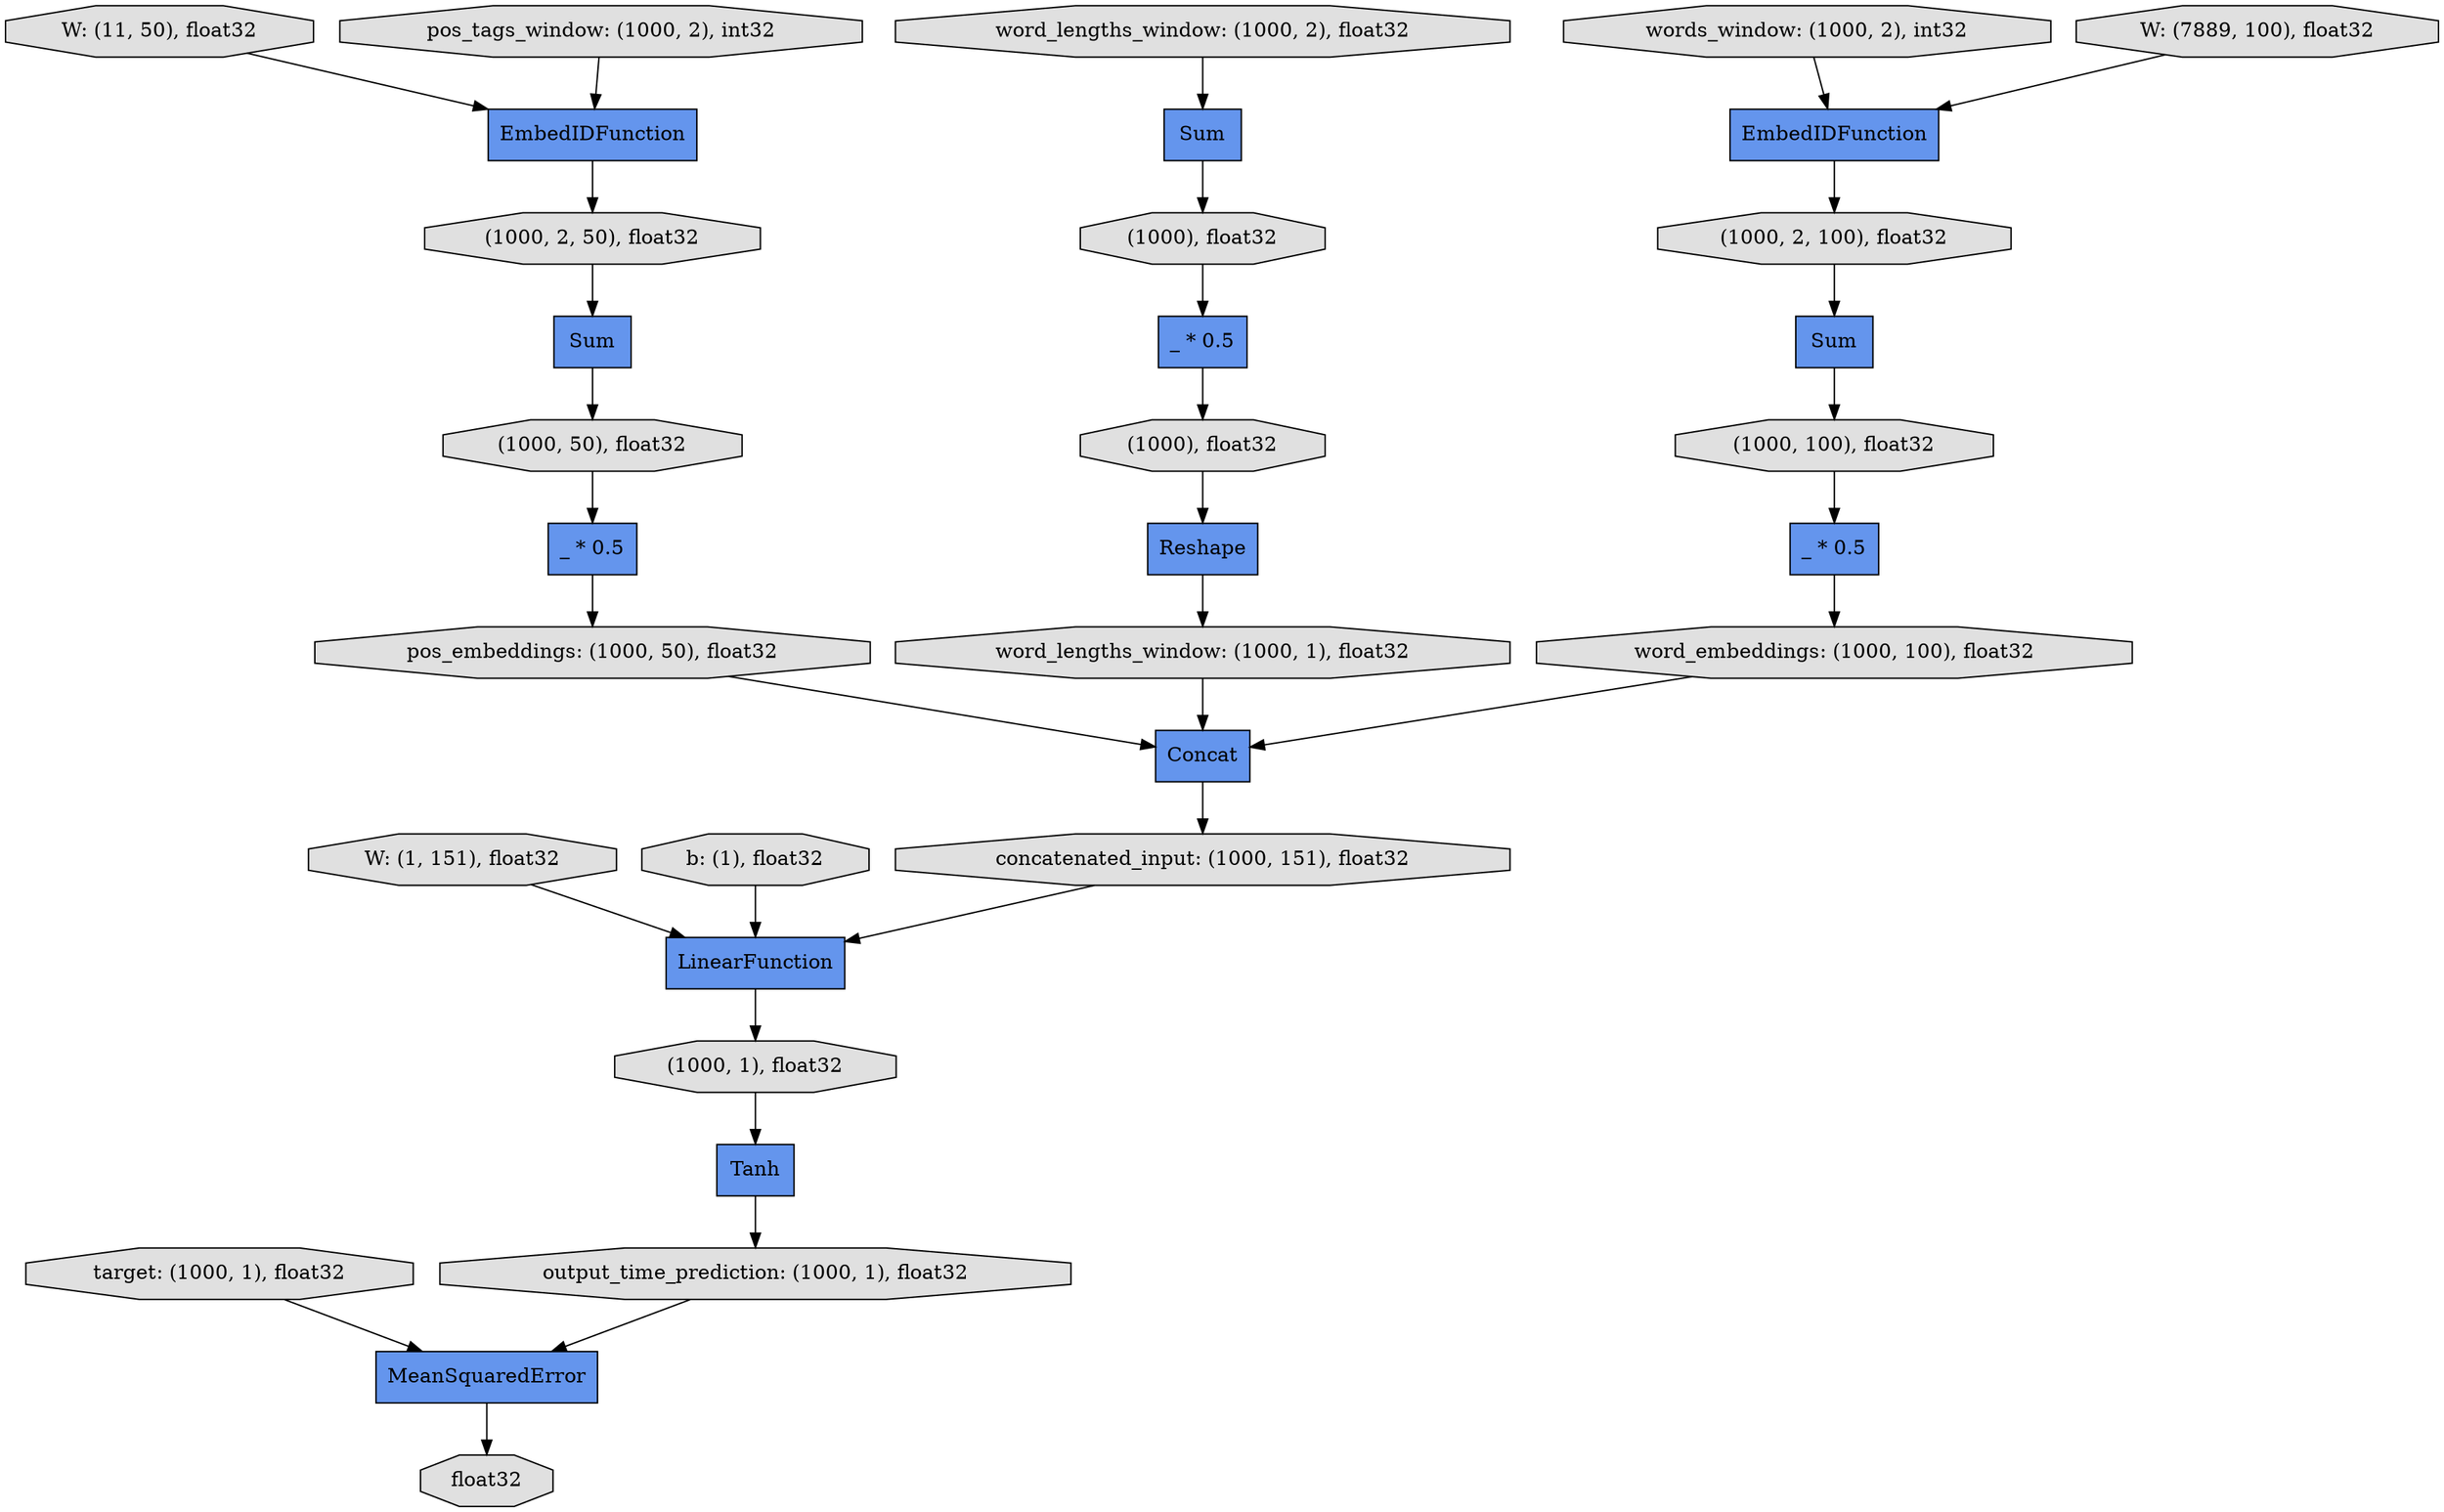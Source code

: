 digraph graphname{rankdir=TB;139902815056056 [shape="octagon",fillcolor="#E0E0E0",label="word_embeddings: (1000, 100), float32",style="filled"];139902815058128 [shape="octagon",fillcolor="#E0E0E0",label="(1000, 50), float32",style="filled"];139902815056168 [shape="octagon",fillcolor="#E0E0E0",label="pos_embeddings: (1000, 50), float32",style="filled"];139902815052072 [shape="record",fillcolor="#6495ED",label="Sum",style="filled"];139902815052128 [shape="octagon",fillcolor="#E0E0E0",label="W: (1, 151), float32",style="filled"];139902815052240 [shape="octagon",fillcolor="#E0E0E0",label="W: (11, 50), float32",style="filled"];139902815054312 [shape="record",fillcolor="#6495ED",label="LinearFunction",style="filled"];139902815056392 [shape="octagon",fillcolor="#E0E0E0",label="(1000, 100), float32",style="filled"];139902815058464 [shape="record",fillcolor="#6495ED",label="MeanSquaredError",style="filled"];139902815060544 [shape="octagon",fillcolor="#E0E0E0",label="float32",style="filled"];139902815058632 [shape="record",fillcolor="#6495ED",label="Sum",style="filled"];139902815058688 [shape="record",fillcolor="#6495ED",label="Sum",style="filled"];139902815058744 [shape="octagon",fillcolor="#E0E0E0",label="(1000, 2, 50), float32",style="filled"];139902815052632 [shape="octagon",fillcolor="#E0E0E0",label="target: (1000, 1), float32",style="filled"];139902815058800 [shape="record",fillcolor="#6495ED",label="EmbedIDFunction",style="filled"];139902815056784 [shape="octagon",fillcolor="#E0E0E0",label="(1000, 2, 100), float32",style="filled"];139902815052800 [shape="record",fillcolor="#6495ED",label="EmbedIDFunction",style="filled"];139902815059024 [shape="record",fillcolor="#6495ED",label="_ * 0.5",style="filled"];139902815057008 [shape="record",fillcolor="#6495ED",label="_ * 0.5",style="filled"];139902815061216 [shape="octagon",fillcolor="#E0E0E0",label="word_lengths_window: (1000, 1), float32",style="filled"];139902815055152 [shape="octagon",fillcolor="#E0E0E0",label="words_window: (1000, 2), int32",style="filled"];139902815061328 [shape="octagon",fillcolor="#E0E0E0",label="concatenated_input: (1000, 151), float32",style="filled"];139902815055264 [shape="octagon",fillcolor="#E0E0E0",label="pos_tags_window: (1000, 2), int32",style="filled"];139902815053248 [shape="octagon",fillcolor="#E0E0E0",label="word_lengths_window: (1000, 2), float32",style="filled"];139902815055376 [shape="record",fillcolor="#6495ED",label="Tanh",style="filled"];139902815057456 [shape="record",fillcolor="#6495ED",label="Reshape",style="filled"];139902815059584 [shape="octagon",fillcolor="#E0E0E0",label="(1000), float32",style="filled"];139902815053472 [shape="octagon",fillcolor="#E0E0E0",label="W: (7889, 100), float32",style="filled"];139902815057624 [shape="octagon",fillcolor="#E0E0E0",label="(1000, 1), float32",style="filled"];139902815061776 [shape="octagon",fillcolor="#E0E0E0",label="output_time_prediction: (1000, 1), float32",style="filled"];139902815057680 [shape="record",fillcolor="#6495ED",label="_ * 0.5",style="filled"];139902815059808 [shape="octagon",fillcolor="#E0E0E0",label="b: (1), float32",style="filled"];139902815057848 [shape="octagon",fillcolor="#E0E0E0",label="(1000), float32",style="filled"];139902815055824 [shape="record",fillcolor="#6495ED",label="Concat",style="filled"];139902815059024 -> 139902815056056;139902815052632 -> 139902815058464;139902815057008 -> 139902815056168;139902815061328 -> 139902815054312;139902815056168 -> 139902815055824;139902815055152 -> 139902815052800;139902815057680 -> 139902815057848;139902815055264 -> 139902815058800;139902815061776 -> 139902815058464;139902815056392 -> 139902815059024;139902815057848 -> 139902815057456;139902815061216 -> 139902815055824;139902815057456 -> 139902815061216;139902815058464 -> 139902815060544;139902815054312 -> 139902815057624;139902815058632 -> 139902815058128;139902815055376 -> 139902815061776;139902815056056 -> 139902815055824;139902815059584 -> 139902815057680;139902815053472 -> 139902815052800;139902815059808 -> 139902815054312;139902815057624 -> 139902815055376;139902815052072 -> 139902815056392;139902815058800 -> 139902815058744;139902815053248 -> 139902815058688;139902815056784 -> 139902815052072;139902815052800 -> 139902815056784;139902815058688 -> 139902815059584;139902815055824 -> 139902815061328;139902815058128 -> 139902815057008;139902815058744 -> 139902815058632;139902815052240 -> 139902815058800;139902815052128 -> 139902815054312;}